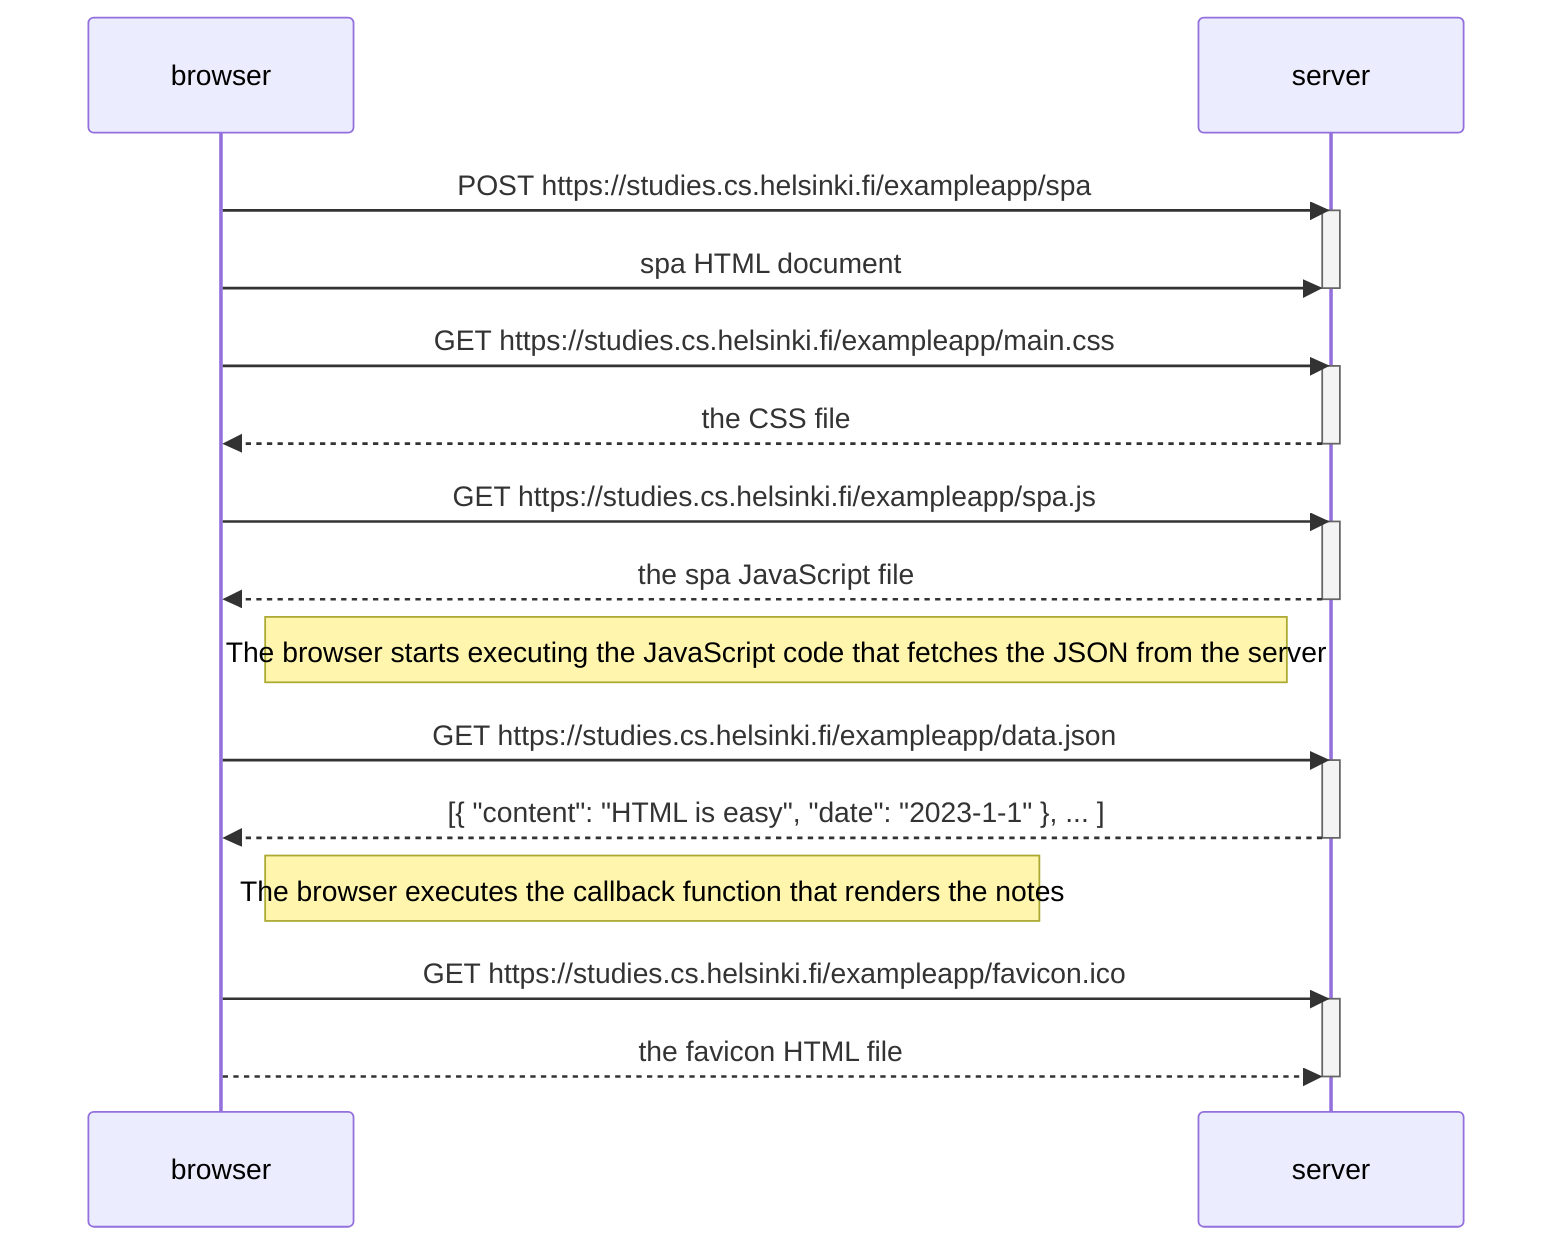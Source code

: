 sequenceDiagram
    participant browser
    participant server
    
    browser->>server: POST https://studies.cs.helsinki.fi/exampleapp/spa
    activate server
    browser->>server: spa HTML document
    deactivate server
    
    browser->>server: GET https://studies.cs.helsinki.fi/exampleapp/main.css
    activate server
    server-->>browser: the CSS file
    deactivate server
    
    browser->>server: GET https://studies.cs.helsinki.fi/exampleapp/spa.js
    activate server
    server-->>browser: the spa JavaScript file
    deactivate server
    
    Note right of browser: The browser starts executing the JavaScript code that fetches the JSON from the server
    
    browser->>server: GET https://studies.cs.helsinki.fi/exampleapp/data.json
    activate server
    server-->>browser: [{ "content": "HTML is easy", "date": "2023-1-1" }, ... ]
    deactivate server

    Note right of browser: The browser executes the callback function that renders the notes
    
    browser->>server: GET https://studies.cs.helsinki.fi/exampleapp/favicon.ico
    activate server
    browser-->>server: the favicon HTML file
    deactivate server